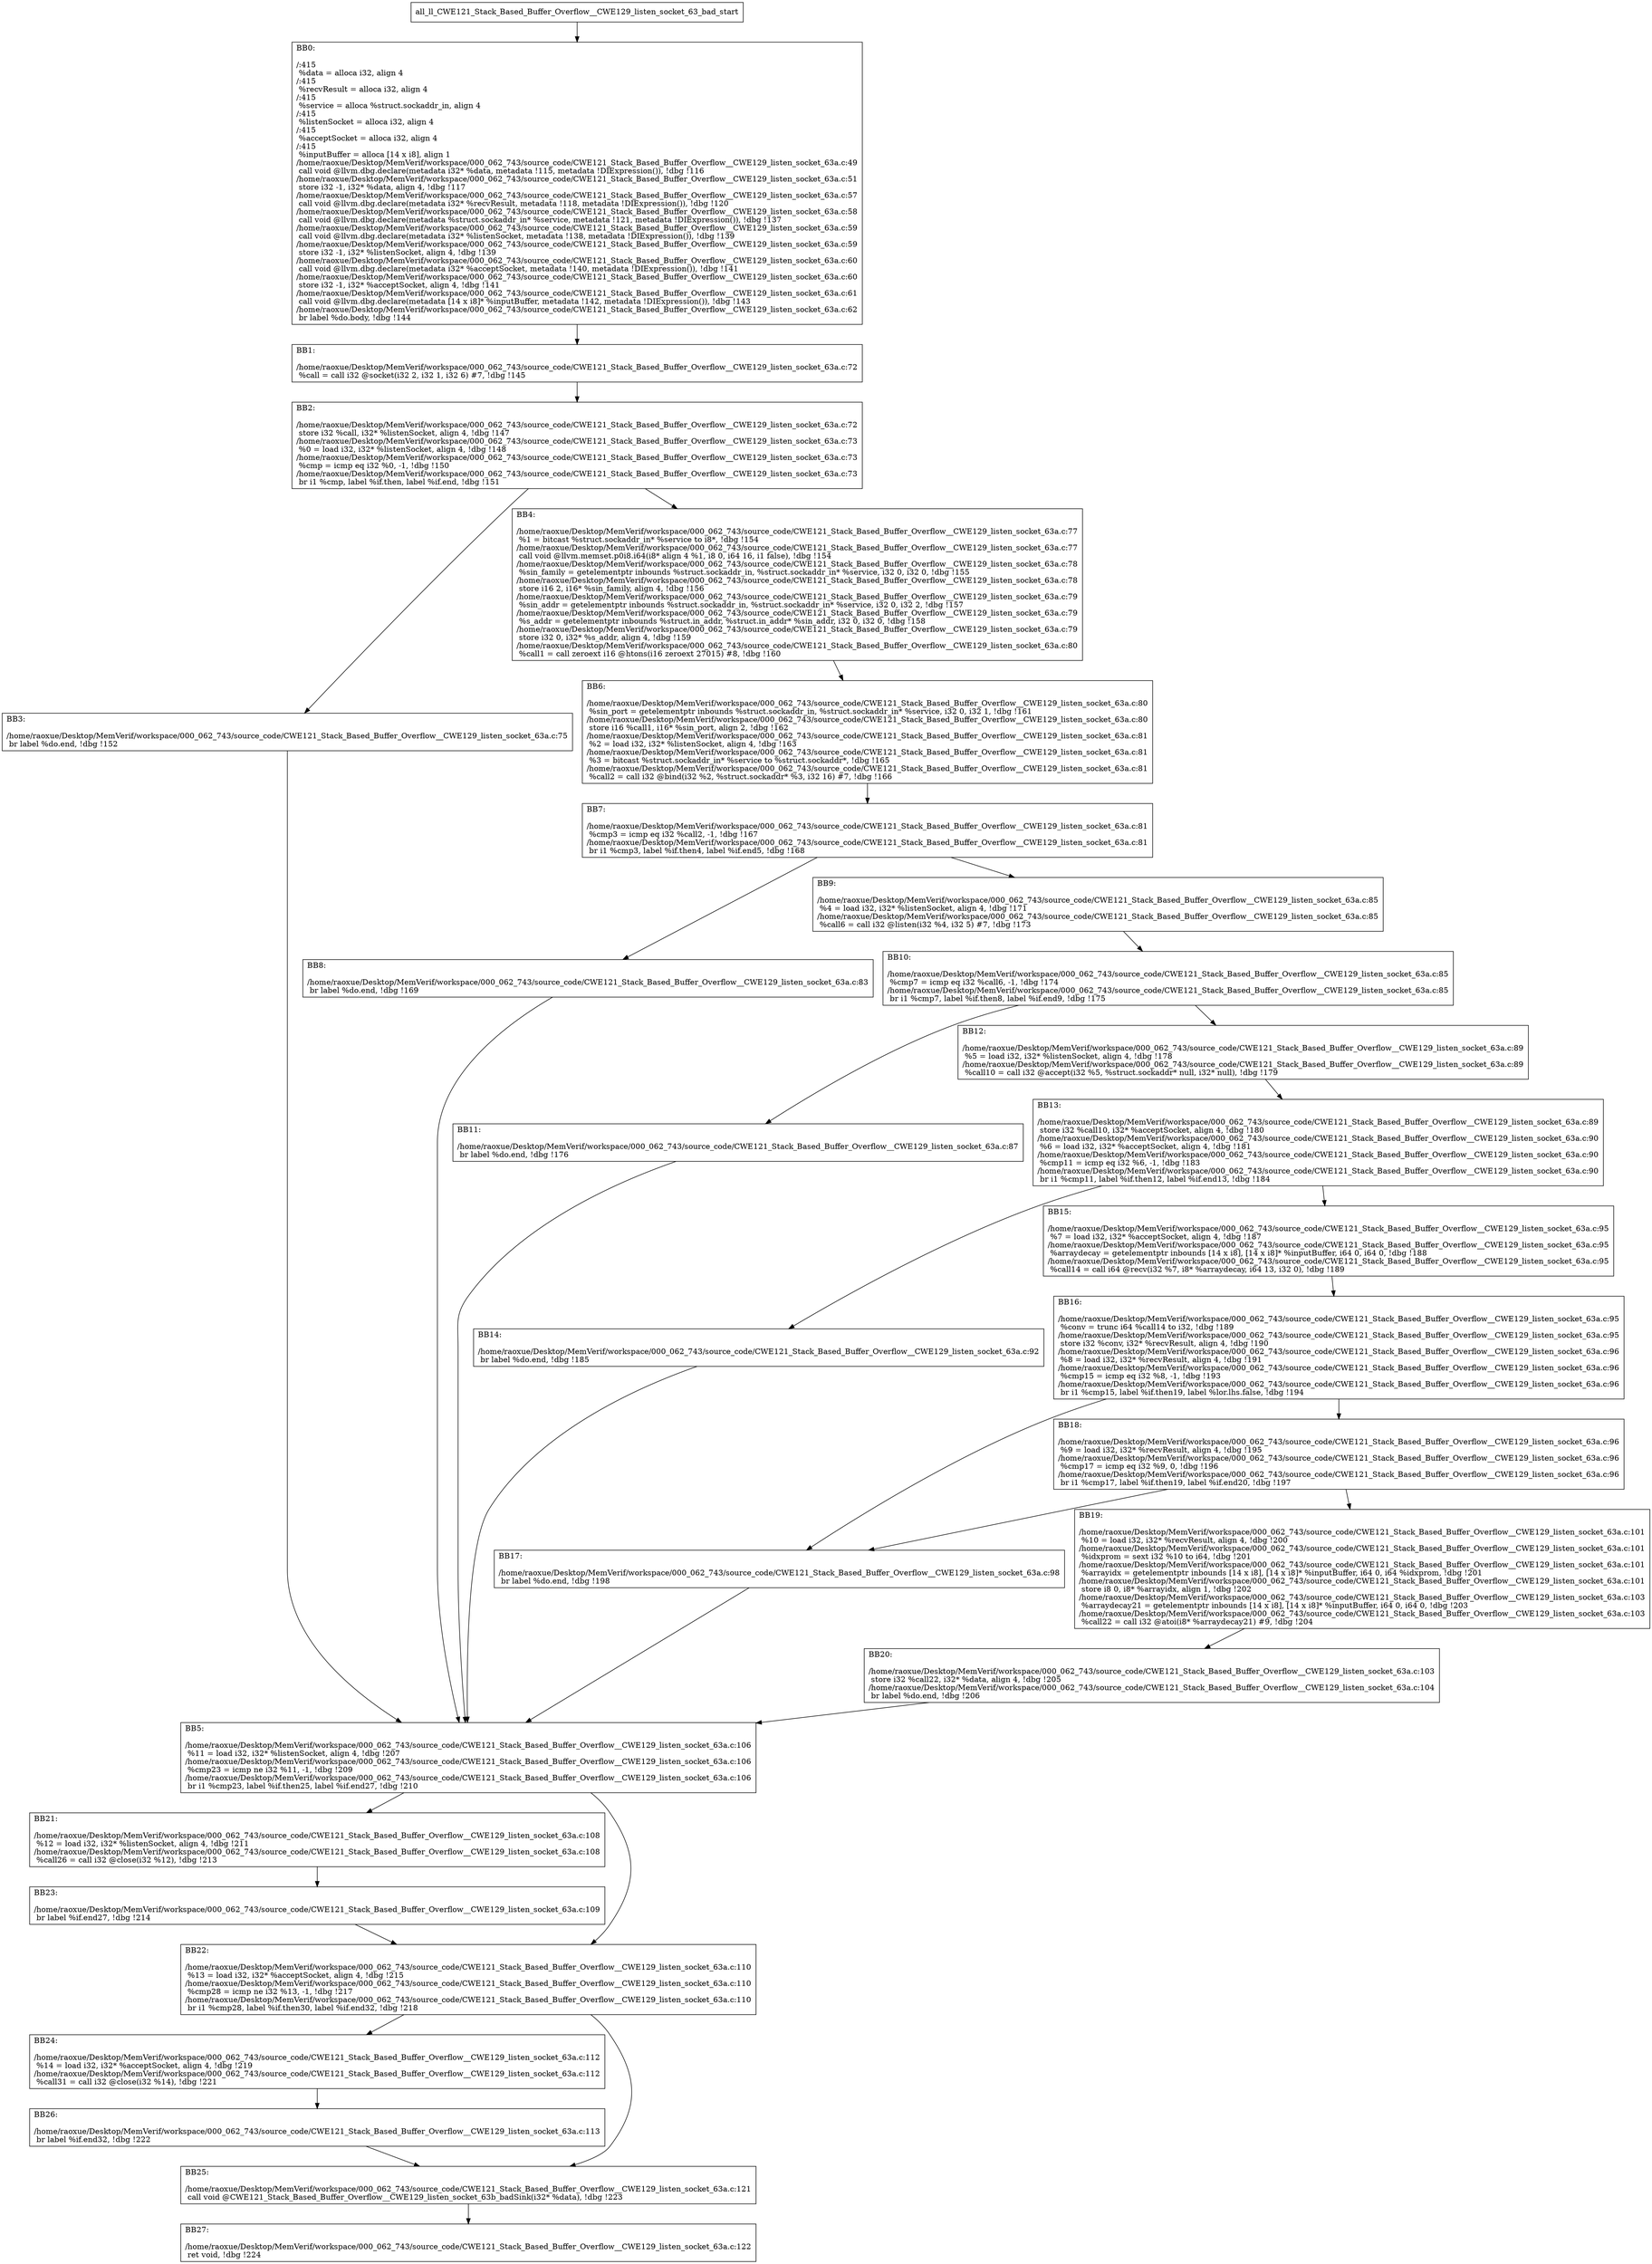 digraph "CFG for'all_ll_CWE121_Stack_Based_Buffer_Overflow__CWE129_listen_socket_63_bad' function" {
	BBall_ll_CWE121_Stack_Based_Buffer_Overflow__CWE129_listen_socket_63_bad_start[shape=record,label="{all_ll_CWE121_Stack_Based_Buffer_Overflow__CWE129_listen_socket_63_bad_start}"];
	BBall_ll_CWE121_Stack_Based_Buffer_Overflow__CWE129_listen_socket_63_bad_start-> all_ll_CWE121_Stack_Based_Buffer_Overflow__CWE129_listen_socket_63_badBB0;
	all_ll_CWE121_Stack_Based_Buffer_Overflow__CWE129_listen_socket_63_badBB0 [shape=record, label="{BB0:\l\l/:415\l
  %data = alloca i32, align 4\l
/:415\l
  %recvResult = alloca i32, align 4\l
/:415\l
  %service = alloca %struct.sockaddr_in, align 4\l
/:415\l
  %listenSocket = alloca i32, align 4\l
/:415\l
  %acceptSocket = alloca i32, align 4\l
/:415\l
  %inputBuffer = alloca [14 x i8], align 1\l
/home/raoxue/Desktop/MemVerif/workspace/000_062_743/source_code/CWE121_Stack_Based_Buffer_Overflow__CWE129_listen_socket_63a.c:49\l
  call void @llvm.dbg.declare(metadata i32* %data, metadata !115, metadata !DIExpression()), !dbg !116\l
/home/raoxue/Desktop/MemVerif/workspace/000_062_743/source_code/CWE121_Stack_Based_Buffer_Overflow__CWE129_listen_socket_63a.c:51\l
  store i32 -1, i32* %data, align 4, !dbg !117\l
/home/raoxue/Desktop/MemVerif/workspace/000_062_743/source_code/CWE121_Stack_Based_Buffer_Overflow__CWE129_listen_socket_63a.c:57\l
  call void @llvm.dbg.declare(metadata i32* %recvResult, metadata !118, metadata !DIExpression()), !dbg !120\l
/home/raoxue/Desktop/MemVerif/workspace/000_062_743/source_code/CWE121_Stack_Based_Buffer_Overflow__CWE129_listen_socket_63a.c:58\l
  call void @llvm.dbg.declare(metadata %struct.sockaddr_in* %service, metadata !121, metadata !DIExpression()), !dbg !137\l
/home/raoxue/Desktop/MemVerif/workspace/000_062_743/source_code/CWE121_Stack_Based_Buffer_Overflow__CWE129_listen_socket_63a.c:59\l
  call void @llvm.dbg.declare(metadata i32* %listenSocket, metadata !138, metadata !DIExpression()), !dbg !139\l
/home/raoxue/Desktop/MemVerif/workspace/000_062_743/source_code/CWE121_Stack_Based_Buffer_Overflow__CWE129_listen_socket_63a.c:59\l
  store i32 -1, i32* %listenSocket, align 4, !dbg !139\l
/home/raoxue/Desktop/MemVerif/workspace/000_062_743/source_code/CWE121_Stack_Based_Buffer_Overflow__CWE129_listen_socket_63a.c:60\l
  call void @llvm.dbg.declare(metadata i32* %acceptSocket, metadata !140, metadata !DIExpression()), !dbg !141\l
/home/raoxue/Desktop/MemVerif/workspace/000_062_743/source_code/CWE121_Stack_Based_Buffer_Overflow__CWE129_listen_socket_63a.c:60\l
  store i32 -1, i32* %acceptSocket, align 4, !dbg !141\l
/home/raoxue/Desktop/MemVerif/workspace/000_062_743/source_code/CWE121_Stack_Based_Buffer_Overflow__CWE129_listen_socket_63a.c:61\l
  call void @llvm.dbg.declare(metadata [14 x i8]* %inputBuffer, metadata !142, metadata !DIExpression()), !dbg !143\l
/home/raoxue/Desktop/MemVerif/workspace/000_062_743/source_code/CWE121_Stack_Based_Buffer_Overflow__CWE129_listen_socket_63a.c:62\l
  br label %do.body, !dbg !144\l
}"];
	all_ll_CWE121_Stack_Based_Buffer_Overflow__CWE129_listen_socket_63_badBB0-> all_ll_CWE121_Stack_Based_Buffer_Overflow__CWE129_listen_socket_63_badBB1;
	all_ll_CWE121_Stack_Based_Buffer_Overflow__CWE129_listen_socket_63_badBB1 [shape=record, label="{BB1:\l\l/home/raoxue/Desktop/MemVerif/workspace/000_062_743/source_code/CWE121_Stack_Based_Buffer_Overflow__CWE129_listen_socket_63a.c:72\l
  %call = call i32 @socket(i32 2, i32 1, i32 6) #7, !dbg !145\l
}"];
	all_ll_CWE121_Stack_Based_Buffer_Overflow__CWE129_listen_socket_63_badBB1-> all_ll_CWE121_Stack_Based_Buffer_Overflow__CWE129_listen_socket_63_badBB2;
	all_ll_CWE121_Stack_Based_Buffer_Overflow__CWE129_listen_socket_63_badBB2 [shape=record, label="{BB2:\l\l/home/raoxue/Desktop/MemVerif/workspace/000_062_743/source_code/CWE121_Stack_Based_Buffer_Overflow__CWE129_listen_socket_63a.c:72\l
  store i32 %call, i32* %listenSocket, align 4, !dbg !147\l
/home/raoxue/Desktop/MemVerif/workspace/000_062_743/source_code/CWE121_Stack_Based_Buffer_Overflow__CWE129_listen_socket_63a.c:73\l
  %0 = load i32, i32* %listenSocket, align 4, !dbg !148\l
/home/raoxue/Desktop/MemVerif/workspace/000_062_743/source_code/CWE121_Stack_Based_Buffer_Overflow__CWE129_listen_socket_63a.c:73\l
  %cmp = icmp eq i32 %0, -1, !dbg !150\l
/home/raoxue/Desktop/MemVerif/workspace/000_062_743/source_code/CWE121_Stack_Based_Buffer_Overflow__CWE129_listen_socket_63a.c:73\l
  br i1 %cmp, label %if.then, label %if.end, !dbg !151\l
}"];
	all_ll_CWE121_Stack_Based_Buffer_Overflow__CWE129_listen_socket_63_badBB2-> all_ll_CWE121_Stack_Based_Buffer_Overflow__CWE129_listen_socket_63_badBB3;
	all_ll_CWE121_Stack_Based_Buffer_Overflow__CWE129_listen_socket_63_badBB2-> all_ll_CWE121_Stack_Based_Buffer_Overflow__CWE129_listen_socket_63_badBB4;
	all_ll_CWE121_Stack_Based_Buffer_Overflow__CWE129_listen_socket_63_badBB3 [shape=record, label="{BB3:\l\l/home/raoxue/Desktop/MemVerif/workspace/000_062_743/source_code/CWE121_Stack_Based_Buffer_Overflow__CWE129_listen_socket_63a.c:75\l
  br label %do.end, !dbg !152\l
}"];
	all_ll_CWE121_Stack_Based_Buffer_Overflow__CWE129_listen_socket_63_badBB3-> all_ll_CWE121_Stack_Based_Buffer_Overflow__CWE129_listen_socket_63_badBB5;
	all_ll_CWE121_Stack_Based_Buffer_Overflow__CWE129_listen_socket_63_badBB4 [shape=record, label="{BB4:\l\l/home/raoxue/Desktop/MemVerif/workspace/000_062_743/source_code/CWE121_Stack_Based_Buffer_Overflow__CWE129_listen_socket_63a.c:77\l
  %1 = bitcast %struct.sockaddr_in* %service to i8*, !dbg !154\l
/home/raoxue/Desktop/MemVerif/workspace/000_062_743/source_code/CWE121_Stack_Based_Buffer_Overflow__CWE129_listen_socket_63a.c:77\l
  call void @llvm.memset.p0i8.i64(i8* align 4 %1, i8 0, i64 16, i1 false), !dbg !154\l
/home/raoxue/Desktop/MemVerif/workspace/000_062_743/source_code/CWE121_Stack_Based_Buffer_Overflow__CWE129_listen_socket_63a.c:78\l
  %sin_family = getelementptr inbounds %struct.sockaddr_in, %struct.sockaddr_in* %service, i32 0, i32 0, !dbg !155\l
/home/raoxue/Desktop/MemVerif/workspace/000_062_743/source_code/CWE121_Stack_Based_Buffer_Overflow__CWE129_listen_socket_63a.c:78\l
  store i16 2, i16* %sin_family, align 4, !dbg !156\l
/home/raoxue/Desktop/MemVerif/workspace/000_062_743/source_code/CWE121_Stack_Based_Buffer_Overflow__CWE129_listen_socket_63a.c:79\l
  %sin_addr = getelementptr inbounds %struct.sockaddr_in, %struct.sockaddr_in* %service, i32 0, i32 2, !dbg !157\l
/home/raoxue/Desktop/MemVerif/workspace/000_062_743/source_code/CWE121_Stack_Based_Buffer_Overflow__CWE129_listen_socket_63a.c:79\l
  %s_addr = getelementptr inbounds %struct.in_addr, %struct.in_addr* %sin_addr, i32 0, i32 0, !dbg !158\l
/home/raoxue/Desktop/MemVerif/workspace/000_062_743/source_code/CWE121_Stack_Based_Buffer_Overflow__CWE129_listen_socket_63a.c:79\l
  store i32 0, i32* %s_addr, align 4, !dbg !159\l
/home/raoxue/Desktop/MemVerif/workspace/000_062_743/source_code/CWE121_Stack_Based_Buffer_Overflow__CWE129_listen_socket_63a.c:80\l
  %call1 = call zeroext i16 @htons(i16 zeroext 27015) #8, !dbg !160\l
}"];
	all_ll_CWE121_Stack_Based_Buffer_Overflow__CWE129_listen_socket_63_badBB4-> all_ll_CWE121_Stack_Based_Buffer_Overflow__CWE129_listen_socket_63_badBB6;
	all_ll_CWE121_Stack_Based_Buffer_Overflow__CWE129_listen_socket_63_badBB6 [shape=record, label="{BB6:\l\l/home/raoxue/Desktop/MemVerif/workspace/000_062_743/source_code/CWE121_Stack_Based_Buffer_Overflow__CWE129_listen_socket_63a.c:80\l
  %sin_port = getelementptr inbounds %struct.sockaddr_in, %struct.sockaddr_in* %service, i32 0, i32 1, !dbg !161\l
/home/raoxue/Desktop/MemVerif/workspace/000_062_743/source_code/CWE121_Stack_Based_Buffer_Overflow__CWE129_listen_socket_63a.c:80\l
  store i16 %call1, i16* %sin_port, align 2, !dbg !162\l
/home/raoxue/Desktop/MemVerif/workspace/000_062_743/source_code/CWE121_Stack_Based_Buffer_Overflow__CWE129_listen_socket_63a.c:81\l
  %2 = load i32, i32* %listenSocket, align 4, !dbg !163\l
/home/raoxue/Desktop/MemVerif/workspace/000_062_743/source_code/CWE121_Stack_Based_Buffer_Overflow__CWE129_listen_socket_63a.c:81\l
  %3 = bitcast %struct.sockaddr_in* %service to %struct.sockaddr*, !dbg !165\l
/home/raoxue/Desktop/MemVerif/workspace/000_062_743/source_code/CWE121_Stack_Based_Buffer_Overflow__CWE129_listen_socket_63a.c:81\l
  %call2 = call i32 @bind(i32 %2, %struct.sockaddr* %3, i32 16) #7, !dbg !166\l
}"];
	all_ll_CWE121_Stack_Based_Buffer_Overflow__CWE129_listen_socket_63_badBB6-> all_ll_CWE121_Stack_Based_Buffer_Overflow__CWE129_listen_socket_63_badBB7;
	all_ll_CWE121_Stack_Based_Buffer_Overflow__CWE129_listen_socket_63_badBB7 [shape=record, label="{BB7:\l\l/home/raoxue/Desktop/MemVerif/workspace/000_062_743/source_code/CWE121_Stack_Based_Buffer_Overflow__CWE129_listen_socket_63a.c:81\l
  %cmp3 = icmp eq i32 %call2, -1, !dbg !167\l
/home/raoxue/Desktop/MemVerif/workspace/000_062_743/source_code/CWE121_Stack_Based_Buffer_Overflow__CWE129_listen_socket_63a.c:81\l
  br i1 %cmp3, label %if.then4, label %if.end5, !dbg !168\l
}"];
	all_ll_CWE121_Stack_Based_Buffer_Overflow__CWE129_listen_socket_63_badBB7-> all_ll_CWE121_Stack_Based_Buffer_Overflow__CWE129_listen_socket_63_badBB8;
	all_ll_CWE121_Stack_Based_Buffer_Overflow__CWE129_listen_socket_63_badBB7-> all_ll_CWE121_Stack_Based_Buffer_Overflow__CWE129_listen_socket_63_badBB9;
	all_ll_CWE121_Stack_Based_Buffer_Overflow__CWE129_listen_socket_63_badBB8 [shape=record, label="{BB8:\l\l/home/raoxue/Desktop/MemVerif/workspace/000_062_743/source_code/CWE121_Stack_Based_Buffer_Overflow__CWE129_listen_socket_63a.c:83\l
  br label %do.end, !dbg !169\l
}"];
	all_ll_CWE121_Stack_Based_Buffer_Overflow__CWE129_listen_socket_63_badBB8-> all_ll_CWE121_Stack_Based_Buffer_Overflow__CWE129_listen_socket_63_badBB5;
	all_ll_CWE121_Stack_Based_Buffer_Overflow__CWE129_listen_socket_63_badBB9 [shape=record, label="{BB9:\l\l/home/raoxue/Desktop/MemVerif/workspace/000_062_743/source_code/CWE121_Stack_Based_Buffer_Overflow__CWE129_listen_socket_63a.c:85\l
  %4 = load i32, i32* %listenSocket, align 4, !dbg !171\l
/home/raoxue/Desktop/MemVerif/workspace/000_062_743/source_code/CWE121_Stack_Based_Buffer_Overflow__CWE129_listen_socket_63a.c:85\l
  %call6 = call i32 @listen(i32 %4, i32 5) #7, !dbg !173\l
}"];
	all_ll_CWE121_Stack_Based_Buffer_Overflow__CWE129_listen_socket_63_badBB9-> all_ll_CWE121_Stack_Based_Buffer_Overflow__CWE129_listen_socket_63_badBB10;
	all_ll_CWE121_Stack_Based_Buffer_Overflow__CWE129_listen_socket_63_badBB10 [shape=record, label="{BB10:\l\l/home/raoxue/Desktop/MemVerif/workspace/000_062_743/source_code/CWE121_Stack_Based_Buffer_Overflow__CWE129_listen_socket_63a.c:85\l
  %cmp7 = icmp eq i32 %call6, -1, !dbg !174\l
/home/raoxue/Desktop/MemVerif/workspace/000_062_743/source_code/CWE121_Stack_Based_Buffer_Overflow__CWE129_listen_socket_63a.c:85\l
  br i1 %cmp7, label %if.then8, label %if.end9, !dbg !175\l
}"];
	all_ll_CWE121_Stack_Based_Buffer_Overflow__CWE129_listen_socket_63_badBB10-> all_ll_CWE121_Stack_Based_Buffer_Overflow__CWE129_listen_socket_63_badBB11;
	all_ll_CWE121_Stack_Based_Buffer_Overflow__CWE129_listen_socket_63_badBB10-> all_ll_CWE121_Stack_Based_Buffer_Overflow__CWE129_listen_socket_63_badBB12;
	all_ll_CWE121_Stack_Based_Buffer_Overflow__CWE129_listen_socket_63_badBB11 [shape=record, label="{BB11:\l\l/home/raoxue/Desktop/MemVerif/workspace/000_062_743/source_code/CWE121_Stack_Based_Buffer_Overflow__CWE129_listen_socket_63a.c:87\l
  br label %do.end, !dbg !176\l
}"];
	all_ll_CWE121_Stack_Based_Buffer_Overflow__CWE129_listen_socket_63_badBB11-> all_ll_CWE121_Stack_Based_Buffer_Overflow__CWE129_listen_socket_63_badBB5;
	all_ll_CWE121_Stack_Based_Buffer_Overflow__CWE129_listen_socket_63_badBB12 [shape=record, label="{BB12:\l\l/home/raoxue/Desktop/MemVerif/workspace/000_062_743/source_code/CWE121_Stack_Based_Buffer_Overflow__CWE129_listen_socket_63a.c:89\l
  %5 = load i32, i32* %listenSocket, align 4, !dbg !178\l
/home/raoxue/Desktop/MemVerif/workspace/000_062_743/source_code/CWE121_Stack_Based_Buffer_Overflow__CWE129_listen_socket_63a.c:89\l
  %call10 = call i32 @accept(i32 %5, %struct.sockaddr* null, i32* null), !dbg !179\l
}"];
	all_ll_CWE121_Stack_Based_Buffer_Overflow__CWE129_listen_socket_63_badBB12-> all_ll_CWE121_Stack_Based_Buffer_Overflow__CWE129_listen_socket_63_badBB13;
	all_ll_CWE121_Stack_Based_Buffer_Overflow__CWE129_listen_socket_63_badBB13 [shape=record, label="{BB13:\l\l/home/raoxue/Desktop/MemVerif/workspace/000_062_743/source_code/CWE121_Stack_Based_Buffer_Overflow__CWE129_listen_socket_63a.c:89\l
  store i32 %call10, i32* %acceptSocket, align 4, !dbg !180\l
/home/raoxue/Desktop/MemVerif/workspace/000_062_743/source_code/CWE121_Stack_Based_Buffer_Overflow__CWE129_listen_socket_63a.c:90\l
  %6 = load i32, i32* %acceptSocket, align 4, !dbg !181\l
/home/raoxue/Desktop/MemVerif/workspace/000_062_743/source_code/CWE121_Stack_Based_Buffer_Overflow__CWE129_listen_socket_63a.c:90\l
  %cmp11 = icmp eq i32 %6, -1, !dbg !183\l
/home/raoxue/Desktop/MemVerif/workspace/000_062_743/source_code/CWE121_Stack_Based_Buffer_Overflow__CWE129_listen_socket_63a.c:90\l
  br i1 %cmp11, label %if.then12, label %if.end13, !dbg !184\l
}"];
	all_ll_CWE121_Stack_Based_Buffer_Overflow__CWE129_listen_socket_63_badBB13-> all_ll_CWE121_Stack_Based_Buffer_Overflow__CWE129_listen_socket_63_badBB14;
	all_ll_CWE121_Stack_Based_Buffer_Overflow__CWE129_listen_socket_63_badBB13-> all_ll_CWE121_Stack_Based_Buffer_Overflow__CWE129_listen_socket_63_badBB15;
	all_ll_CWE121_Stack_Based_Buffer_Overflow__CWE129_listen_socket_63_badBB14 [shape=record, label="{BB14:\l\l/home/raoxue/Desktop/MemVerif/workspace/000_062_743/source_code/CWE121_Stack_Based_Buffer_Overflow__CWE129_listen_socket_63a.c:92\l
  br label %do.end, !dbg !185\l
}"];
	all_ll_CWE121_Stack_Based_Buffer_Overflow__CWE129_listen_socket_63_badBB14-> all_ll_CWE121_Stack_Based_Buffer_Overflow__CWE129_listen_socket_63_badBB5;
	all_ll_CWE121_Stack_Based_Buffer_Overflow__CWE129_listen_socket_63_badBB15 [shape=record, label="{BB15:\l\l/home/raoxue/Desktop/MemVerif/workspace/000_062_743/source_code/CWE121_Stack_Based_Buffer_Overflow__CWE129_listen_socket_63a.c:95\l
  %7 = load i32, i32* %acceptSocket, align 4, !dbg !187\l
/home/raoxue/Desktop/MemVerif/workspace/000_062_743/source_code/CWE121_Stack_Based_Buffer_Overflow__CWE129_listen_socket_63a.c:95\l
  %arraydecay = getelementptr inbounds [14 x i8], [14 x i8]* %inputBuffer, i64 0, i64 0, !dbg !188\l
/home/raoxue/Desktop/MemVerif/workspace/000_062_743/source_code/CWE121_Stack_Based_Buffer_Overflow__CWE129_listen_socket_63a.c:95\l
  %call14 = call i64 @recv(i32 %7, i8* %arraydecay, i64 13, i32 0), !dbg !189\l
}"];
	all_ll_CWE121_Stack_Based_Buffer_Overflow__CWE129_listen_socket_63_badBB15-> all_ll_CWE121_Stack_Based_Buffer_Overflow__CWE129_listen_socket_63_badBB16;
	all_ll_CWE121_Stack_Based_Buffer_Overflow__CWE129_listen_socket_63_badBB16 [shape=record, label="{BB16:\l\l/home/raoxue/Desktop/MemVerif/workspace/000_062_743/source_code/CWE121_Stack_Based_Buffer_Overflow__CWE129_listen_socket_63a.c:95\l
  %conv = trunc i64 %call14 to i32, !dbg !189\l
/home/raoxue/Desktop/MemVerif/workspace/000_062_743/source_code/CWE121_Stack_Based_Buffer_Overflow__CWE129_listen_socket_63a.c:95\l
  store i32 %conv, i32* %recvResult, align 4, !dbg !190\l
/home/raoxue/Desktop/MemVerif/workspace/000_062_743/source_code/CWE121_Stack_Based_Buffer_Overflow__CWE129_listen_socket_63a.c:96\l
  %8 = load i32, i32* %recvResult, align 4, !dbg !191\l
/home/raoxue/Desktop/MemVerif/workspace/000_062_743/source_code/CWE121_Stack_Based_Buffer_Overflow__CWE129_listen_socket_63a.c:96\l
  %cmp15 = icmp eq i32 %8, -1, !dbg !193\l
/home/raoxue/Desktop/MemVerif/workspace/000_062_743/source_code/CWE121_Stack_Based_Buffer_Overflow__CWE129_listen_socket_63a.c:96\l
  br i1 %cmp15, label %if.then19, label %lor.lhs.false, !dbg !194\l
}"];
	all_ll_CWE121_Stack_Based_Buffer_Overflow__CWE129_listen_socket_63_badBB16-> all_ll_CWE121_Stack_Based_Buffer_Overflow__CWE129_listen_socket_63_badBB17;
	all_ll_CWE121_Stack_Based_Buffer_Overflow__CWE129_listen_socket_63_badBB16-> all_ll_CWE121_Stack_Based_Buffer_Overflow__CWE129_listen_socket_63_badBB18;
	all_ll_CWE121_Stack_Based_Buffer_Overflow__CWE129_listen_socket_63_badBB18 [shape=record, label="{BB18:\l\l/home/raoxue/Desktop/MemVerif/workspace/000_062_743/source_code/CWE121_Stack_Based_Buffer_Overflow__CWE129_listen_socket_63a.c:96\l
  %9 = load i32, i32* %recvResult, align 4, !dbg !195\l
/home/raoxue/Desktop/MemVerif/workspace/000_062_743/source_code/CWE121_Stack_Based_Buffer_Overflow__CWE129_listen_socket_63a.c:96\l
  %cmp17 = icmp eq i32 %9, 0, !dbg !196\l
/home/raoxue/Desktop/MemVerif/workspace/000_062_743/source_code/CWE121_Stack_Based_Buffer_Overflow__CWE129_listen_socket_63a.c:96\l
  br i1 %cmp17, label %if.then19, label %if.end20, !dbg !197\l
}"];
	all_ll_CWE121_Stack_Based_Buffer_Overflow__CWE129_listen_socket_63_badBB18-> all_ll_CWE121_Stack_Based_Buffer_Overflow__CWE129_listen_socket_63_badBB17;
	all_ll_CWE121_Stack_Based_Buffer_Overflow__CWE129_listen_socket_63_badBB18-> all_ll_CWE121_Stack_Based_Buffer_Overflow__CWE129_listen_socket_63_badBB19;
	all_ll_CWE121_Stack_Based_Buffer_Overflow__CWE129_listen_socket_63_badBB17 [shape=record, label="{BB17:\l\l/home/raoxue/Desktop/MemVerif/workspace/000_062_743/source_code/CWE121_Stack_Based_Buffer_Overflow__CWE129_listen_socket_63a.c:98\l
  br label %do.end, !dbg !198\l
}"];
	all_ll_CWE121_Stack_Based_Buffer_Overflow__CWE129_listen_socket_63_badBB17-> all_ll_CWE121_Stack_Based_Buffer_Overflow__CWE129_listen_socket_63_badBB5;
	all_ll_CWE121_Stack_Based_Buffer_Overflow__CWE129_listen_socket_63_badBB19 [shape=record, label="{BB19:\l\l/home/raoxue/Desktop/MemVerif/workspace/000_062_743/source_code/CWE121_Stack_Based_Buffer_Overflow__CWE129_listen_socket_63a.c:101\l
  %10 = load i32, i32* %recvResult, align 4, !dbg !200\l
/home/raoxue/Desktop/MemVerif/workspace/000_062_743/source_code/CWE121_Stack_Based_Buffer_Overflow__CWE129_listen_socket_63a.c:101\l
  %idxprom = sext i32 %10 to i64, !dbg !201\l
/home/raoxue/Desktop/MemVerif/workspace/000_062_743/source_code/CWE121_Stack_Based_Buffer_Overflow__CWE129_listen_socket_63a.c:101\l
  %arrayidx = getelementptr inbounds [14 x i8], [14 x i8]* %inputBuffer, i64 0, i64 %idxprom, !dbg !201\l
/home/raoxue/Desktop/MemVerif/workspace/000_062_743/source_code/CWE121_Stack_Based_Buffer_Overflow__CWE129_listen_socket_63a.c:101\l
  store i8 0, i8* %arrayidx, align 1, !dbg !202\l
/home/raoxue/Desktop/MemVerif/workspace/000_062_743/source_code/CWE121_Stack_Based_Buffer_Overflow__CWE129_listen_socket_63a.c:103\l
  %arraydecay21 = getelementptr inbounds [14 x i8], [14 x i8]* %inputBuffer, i64 0, i64 0, !dbg !203\l
/home/raoxue/Desktop/MemVerif/workspace/000_062_743/source_code/CWE121_Stack_Based_Buffer_Overflow__CWE129_listen_socket_63a.c:103\l
  %call22 = call i32 @atoi(i8* %arraydecay21) #9, !dbg !204\l
}"];
	all_ll_CWE121_Stack_Based_Buffer_Overflow__CWE129_listen_socket_63_badBB19-> all_ll_CWE121_Stack_Based_Buffer_Overflow__CWE129_listen_socket_63_badBB20;
	all_ll_CWE121_Stack_Based_Buffer_Overflow__CWE129_listen_socket_63_badBB20 [shape=record, label="{BB20:\l\l/home/raoxue/Desktop/MemVerif/workspace/000_062_743/source_code/CWE121_Stack_Based_Buffer_Overflow__CWE129_listen_socket_63a.c:103\l
  store i32 %call22, i32* %data, align 4, !dbg !205\l
/home/raoxue/Desktop/MemVerif/workspace/000_062_743/source_code/CWE121_Stack_Based_Buffer_Overflow__CWE129_listen_socket_63a.c:104\l
  br label %do.end, !dbg !206\l
}"];
	all_ll_CWE121_Stack_Based_Buffer_Overflow__CWE129_listen_socket_63_badBB20-> all_ll_CWE121_Stack_Based_Buffer_Overflow__CWE129_listen_socket_63_badBB5;
	all_ll_CWE121_Stack_Based_Buffer_Overflow__CWE129_listen_socket_63_badBB5 [shape=record, label="{BB5:\l\l/home/raoxue/Desktop/MemVerif/workspace/000_062_743/source_code/CWE121_Stack_Based_Buffer_Overflow__CWE129_listen_socket_63a.c:106\l
  %11 = load i32, i32* %listenSocket, align 4, !dbg !207\l
/home/raoxue/Desktop/MemVerif/workspace/000_062_743/source_code/CWE121_Stack_Based_Buffer_Overflow__CWE129_listen_socket_63a.c:106\l
  %cmp23 = icmp ne i32 %11, -1, !dbg !209\l
/home/raoxue/Desktop/MemVerif/workspace/000_062_743/source_code/CWE121_Stack_Based_Buffer_Overflow__CWE129_listen_socket_63a.c:106\l
  br i1 %cmp23, label %if.then25, label %if.end27, !dbg !210\l
}"];
	all_ll_CWE121_Stack_Based_Buffer_Overflow__CWE129_listen_socket_63_badBB5-> all_ll_CWE121_Stack_Based_Buffer_Overflow__CWE129_listen_socket_63_badBB21;
	all_ll_CWE121_Stack_Based_Buffer_Overflow__CWE129_listen_socket_63_badBB5-> all_ll_CWE121_Stack_Based_Buffer_Overflow__CWE129_listen_socket_63_badBB22;
	all_ll_CWE121_Stack_Based_Buffer_Overflow__CWE129_listen_socket_63_badBB21 [shape=record, label="{BB21:\l\l/home/raoxue/Desktop/MemVerif/workspace/000_062_743/source_code/CWE121_Stack_Based_Buffer_Overflow__CWE129_listen_socket_63a.c:108\l
  %12 = load i32, i32* %listenSocket, align 4, !dbg !211\l
/home/raoxue/Desktop/MemVerif/workspace/000_062_743/source_code/CWE121_Stack_Based_Buffer_Overflow__CWE129_listen_socket_63a.c:108\l
  %call26 = call i32 @close(i32 %12), !dbg !213\l
}"];
	all_ll_CWE121_Stack_Based_Buffer_Overflow__CWE129_listen_socket_63_badBB21-> all_ll_CWE121_Stack_Based_Buffer_Overflow__CWE129_listen_socket_63_badBB23;
	all_ll_CWE121_Stack_Based_Buffer_Overflow__CWE129_listen_socket_63_badBB23 [shape=record, label="{BB23:\l\l/home/raoxue/Desktop/MemVerif/workspace/000_062_743/source_code/CWE121_Stack_Based_Buffer_Overflow__CWE129_listen_socket_63a.c:109\l
  br label %if.end27, !dbg !214\l
}"];
	all_ll_CWE121_Stack_Based_Buffer_Overflow__CWE129_listen_socket_63_badBB23-> all_ll_CWE121_Stack_Based_Buffer_Overflow__CWE129_listen_socket_63_badBB22;
	all_ll_CWE121_Stack_Based_Buffer_Overflow__CWE129_listen_socket_63_badBB22 [shape=record, label="{BB22:\l\l/home/raoxue/Desktop/MemVerif/workspace/000_062_743/source_code/CWE121_Stack_Based_Buffer_Overflow__CWE129_listen_socket_63a.c:110\l
  %13 = load i32, i32* %acceptSocket, align 4, !dbg !215\l
/home/raoxue/Desktop/MemVerif/workspace/000_062_743/source_code/CWE121_Stack_Based_Buffer_Overflow__CWE129_listen_socket_63a.c:110\l
  %cmp28 = icmp ne i32 %13, -1, !dbg !217\l
/home/raoxue/Desktop/MemVerif/workspace/000_062_743/source_code/CWE121_Stack_Based_Buffer_Overflow__CWE129_listen_socket_63a.c:110\l
  br i1 %cmp28, label %if.then30, label %if.end32, !dbg !218\l
}"];
	all_ll_CWE121_Stack_Based_Buffer_Overflow__CWE129_listen_socket_63_badBB22-> all_ll_CWE121_Stack_Based_Buffer_Overflow__CWE129_listen_socket_63_badBB24;
	all_ll_CWE121_Stack_Based_Buffer_Overflow__CWE129_listen_socket_63_badBB22-> all_ll_CWE121_Stack_Based_Buffer_Overflow__CWE129_listen_socket_63_badBB25;
	all_ll_CWE121_Stack_Based_Buffer_Overflow__CWE129_listen_socket_63_badBB24 [shape=record, label="{BB24:\l\l/home/raoxue/Desktop/MemVerif/workspace/000_062_743/source_code/CWE121_Stack_Based_Buffer_Overflow__CWE129_listen_socket_63a.c:112\l
  %14 = load i32, i32* %acceptSocket, align 4, !dbg !219\l
/home/raoxue/Desktop/MemVerif/workspace/000_062_743/source_code/CWE121_Stack_Based_Buffer_Overflow__CWE129_listen_socket_63a.c:112\l
  %call31 = call i32 @close(i32 %14), !dbg !221\l
}"];
	all_ll_CWE121_Stack_Based_Buffer_Overflow__CWE129_listen_socket_63_badBB24-> all_ll_CWE121_Stack_Based_Buffer_Overflow__CWE129_listen_socket_63_badBB26;
	all_ll_CWE121_Stack_Based_Buffer_Overflow__CWE129_listen_socket_63_badBB26 [shape=record, label="{BB26:\l\l/home/raoxue/Desktop/MemVerif/workspace/000_062_743/source_code/CWE121_Stack_Based_Buffer_Overflow__CWE129_listen_socket_63a.c:113\l
  br label %if.end32, !dbg !222\l
}"];
	all_ll_CWE121_Stack_Based_Buffer_Overflow__CWE129_listen_socket_63_badBB26-> all_ll_CWE121_Stack_Based_Buffer_Overflow__CWE129_listen_socket_63_badBB25;
	all_ll_CWE121_Stack_Based_Buffer_Overflow__CWE129_listen_socket_63_badBB25 [shape=record, label="{BB25:\l\l/home/raoxue/Desktop/MemVerif/workspace/000_062_743/source_code/CWE121_Stack_Based_Buffer_Overflow__CWE129_listen_socket_63a.c:121\l
  call void @CWE121_Stack_Based_Buffer_Overflow__CWE129_listen_socket_63b_badSink(i32* %data), !dbg !223\l
}"];
	all_ll_CWE121_Stack_Based_Buffer_Overflow__CWE129_listen_socket_63_badBB25-> all_ll_CWE121_Stack_Based_Buffer_Overflow__CWE129_listen_socket_63_badBB27;
	all_ll_CWE121_Stack_Based_Buffer_Overflow__CWE129_listen_socket_63_badBB27 [shape=record, label="{BB27:\l\l/home/raoxue/Desktop/MemVerif/workspace/000_062_743/source_code/CWE121_Stack_Based_Buffer_Overflow__CWE129_listen_socket_63a.c:122\l
  ret void, !dbg !224\l
}"];
}
